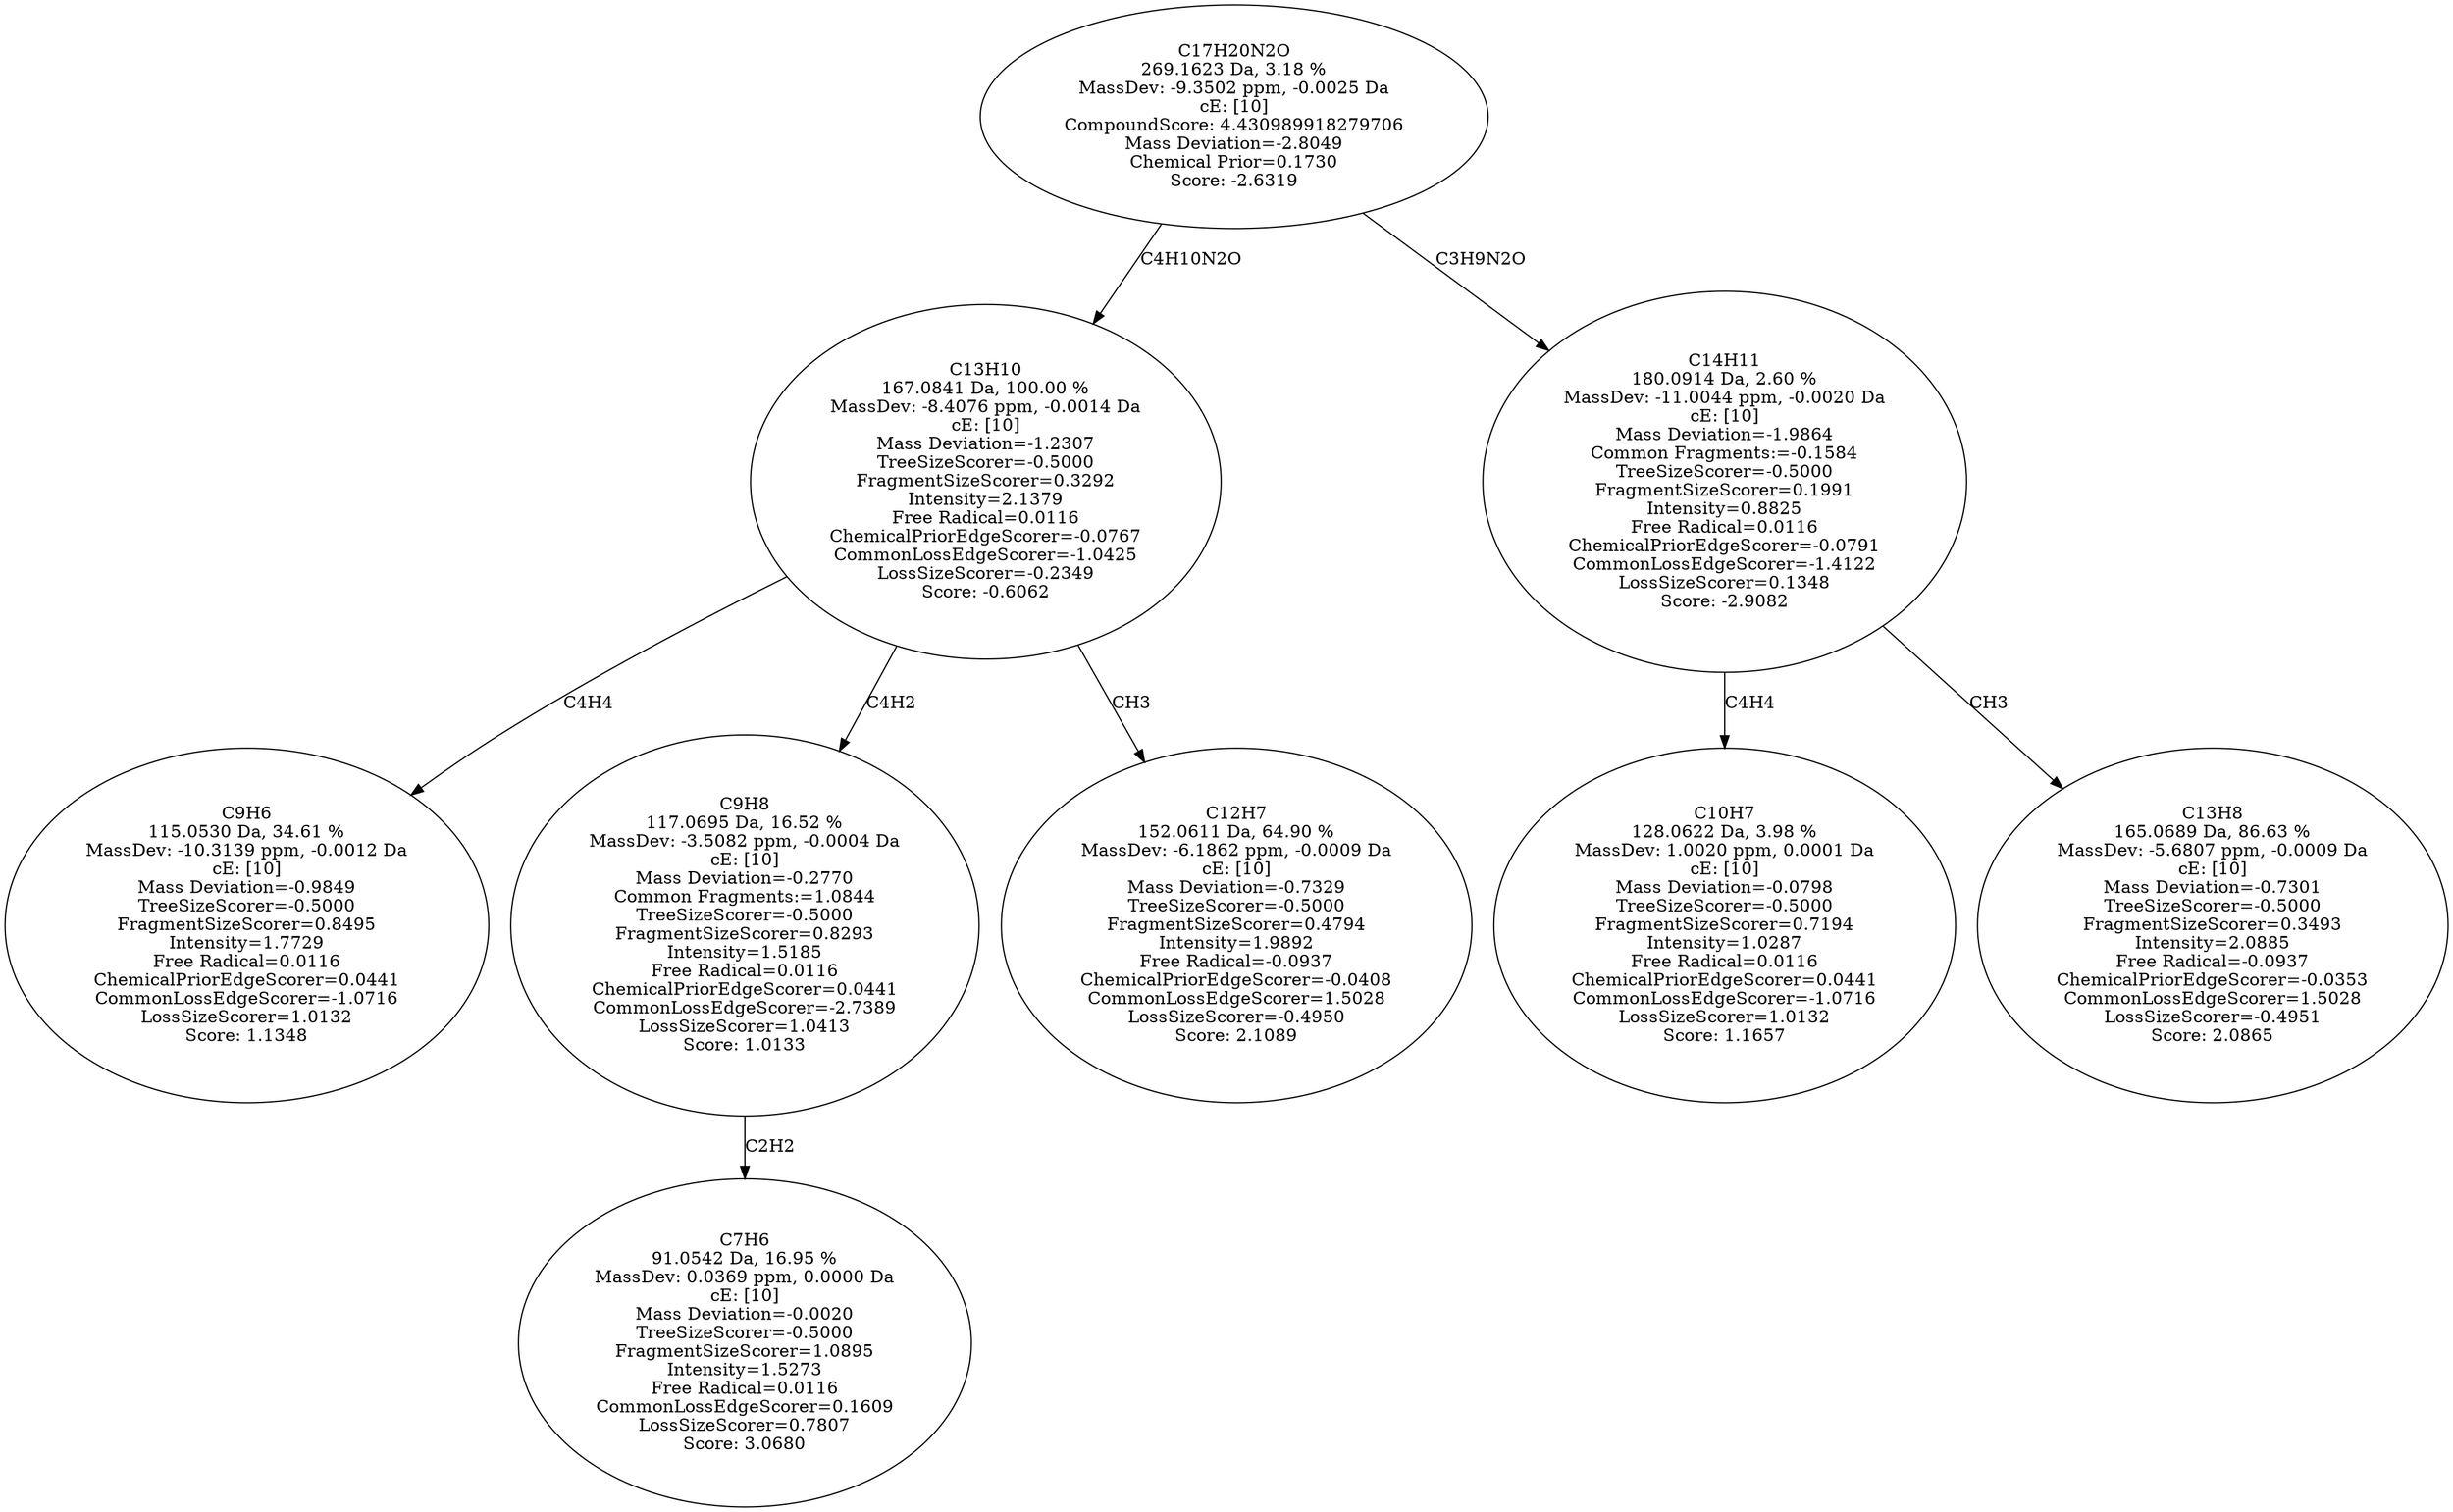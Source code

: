 strict digraph {
v1 [label="C9H6\n115.0530 Da, 34.61 %\nMassDev: -10.3139 ppm, -0.0012 Da\ncE: [10]\nMass Deviation=-0.9849\nTreeSizeScorer=-0.5000\nFragmentSizeScorer=0.8495\nIntensity=1.7729\nFree Radical=0.0116\nChemicalPriorEdgeScorer=0.0441\nCommonLossEdgeScorer=-1.0716\nLossSizeScorer=1.0132\nScore: 1.1348"];
v2 [label="C7H6\n91.0542 Da, 16.95 %\nMassDev: 0.0369 ppm, 0.0000 Da\ncE: [10]\nMass Deviation=-0.0020\nTreeSizeScorer=-0.5000\nFragmentSizeScorer=1.0895\nIntensity=1.5273\nFree Radical=0.0116\nCommonLossEdgeScorer=0.1609\nLossSizeScorer=0.7807\nScore: 3.0680"];
v3 [label="C9H8\n117.0695 Da, 16.52 %\nMassDev: -3.5082 ppm, -0.0004 Da\ncE: [10]\nMass Deviation=-0.2770\nCommon Fragments:=1.0844\nTreeSizeScorer=-0.5000\nFragmentSizeScorer=0.8293\nIntensity=1.5185\nFree Radical=0.0116\nChemicalPriorEdgeScorer=0.0441\nCommonLossEdgeScorer=-2.7389\nLossSizeScorer=1.0413\nScore: 1.0133"];
v4 [label="C12H7\n152.0611 Da, 64.90 %\nMassDev: -6.1862 ppm, -0.0009 Da\ncE: [10]\nMass Deviation=-0.7329\nTreeSizeScorer=-0.5000\nFragmentSizeScorer=0.4794\nIntensity=1.9892\nFree Radical=-0.0937\nChemicalPriorEdgeScorer=-0.0408\nCommonLossEdgeScorer=1.5028\nLossSizeScorer=-0.4950\nScore: 2.1089"];
v5 [label="C13H10\n167.0841 Da, 100.00 %\nMassDev: -8.4076 ppm, -0.0014 Da\ncE: [10]\nMass Deviation=-1.2307\nTreeSizeScorer=-0.5000\nFragmentSizeScorer=0.3292\nIntensity=2.1379\nFree Radical=0.0116\nChemicalPriorEdgeScorer=-0.0767\nCommonLossEdgeScorer=-1.0425\nLossSizeScorer=-0.2349\nScore: -0.6062"];
v6 [label="C10H7\n128.0622 Da, 3.98 %\nMassDev: 1.0020 ppm, 0.0001 Da\ncE: [10]\nMass Deviation=-0.0798\nTreeSizeScorer=-0.5000\nFragmentSizeScorer=0.7194\nIntensity=1.0287\nFree Radical=0.0116\nChemicalPriorEdgeScorer=0.0441\nCommonLossEdgeScorer=-1.0716\nLossSizeScorer=1.0132\nScore: 1.1657"];
v7 [label="C13H8\n165.0689 Da, 86.63 %\nMassDev: -5.6807 ppm, -0.0009 Da\ncE: [10]\nMass Deviation=-0.7301\nTreeSizeScorer=-0.5000\nFragmentSizeScorer=0.3493\nIntensity=2.0885\nFree Radical=-0.0937\nChemicalPriorEdgeScorer=-0.0353\nCommonLossEdgeScorer=1.5028\nLossSizeScorer=-0.4951\nScore: 2.0865"];
v8 [label="C14H11\n180.0914 Da, 2.60 %\nMassDev: -11.0044 ppm, -0.0020 Da\ncE: [10]\nMass Deviation=-1.9864\nCommon Fragments:=-0.1584\nTreeSizeScorer=-0.5000\nFragmentSizeScorer=0.1991\nIntensity=0.8825\nFree Radical=0.0116\nChemicalPriorEdgeScorer=-0.0791\nCommonLossEdgeScorer=-1.4122\nLossSizeScorer=0.1348\nScore: -2.9082"];
v9 [label="C17H20N2O\n269.1623 Da, 3.18 %\nMassDev: -9.3502 ppm, -0.0025 Da\ncE: [10]\nCompoundScore: 4.430989918279706\nMass Deviation=-2.8049\nChemical Prior=0.1730\nScore: -2.6319"];
v5 -> v1 [label="C4H4"];
v3 -> v2 [label="C2H2"];
v5 -> v3 [label="C4H2"];
v5 -> v4 [label="CH3"];
v9 -> v5 [label="C4H10N2O"];
v8 -> v6 [label="C4H4"];
v8 -> v7 [label="CH3"];
v9 -> v8 [label="C3H9N2O"];
}